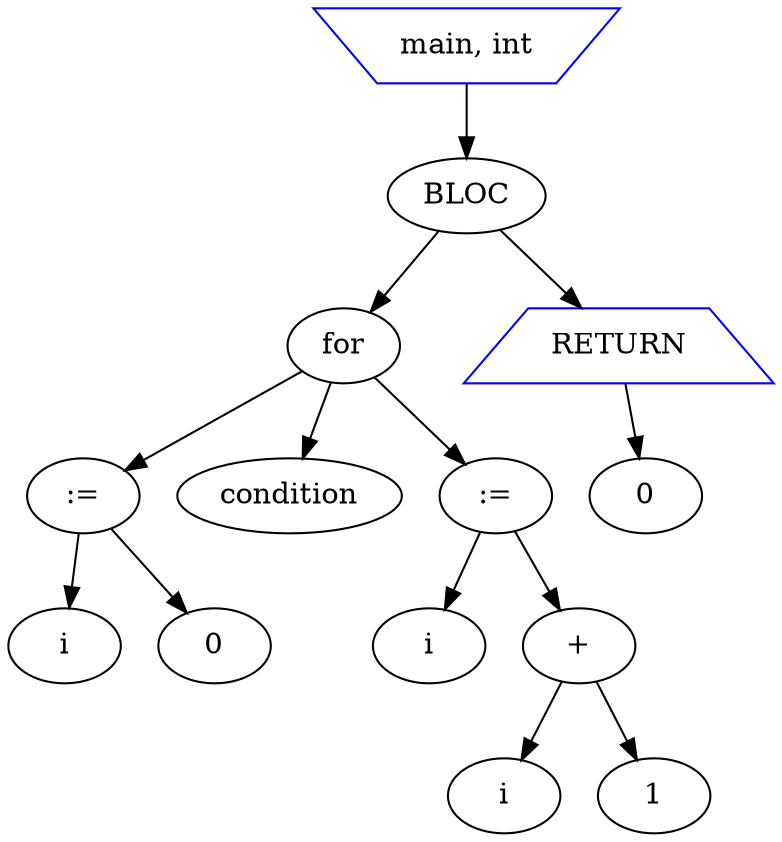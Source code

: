 digraph mon_programme {

node1 [label="main, int" shape=invtrapezium color=blue]
node2 [label=BLOC]
node3 [label=for]
node4 [label=":="]
node5 [label=i]
node6 [label=0]
node7 [label=condition]
node8 [label=":="]
node9 [label=i]
node10 [label="+"]
node11 [label=i]
node12 [label=1]
node13 [label=RETURN shape=trapezium color=blue]
node14 [label=0]
node1->node2;
node2->node3;
node3->node4;
node4->node5;
node4->node6;
node3->node7;
node3->node8;
node8->node9;
node8->node10;
node10->node11;
node10->node12;
node2->node13;
node13->node14;
}